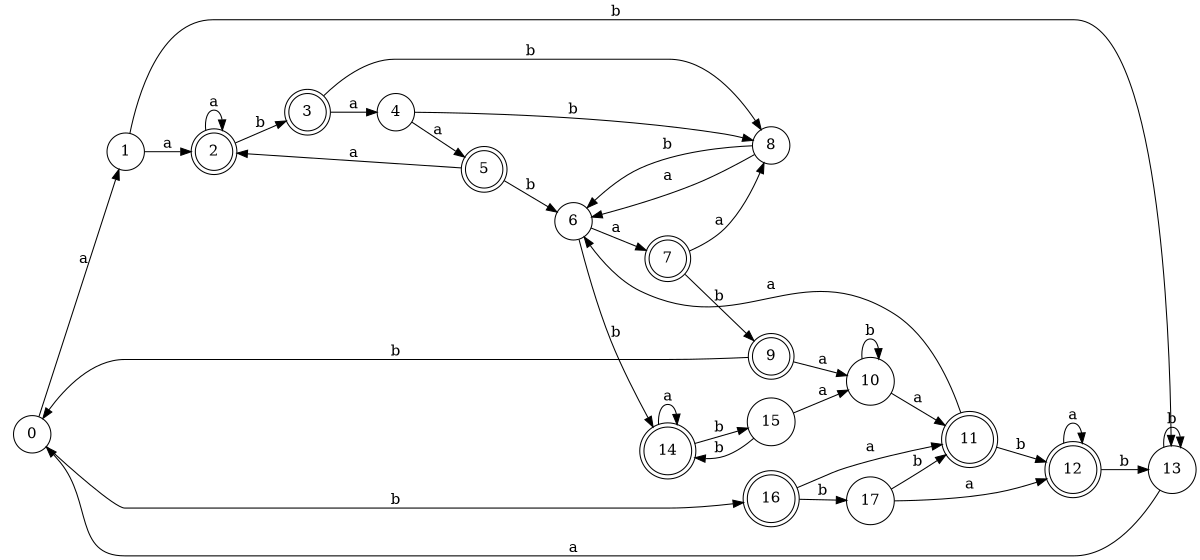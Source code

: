 digraph n15_3 {
__start0 [label="" shape="none"];

rankdir=LR;
size="8,5";

s0 [style="filled", color="black", fillcolor="white" shape="circle", label="0"];
s1 [style="filled", color="black", fillcolor="white" shape="circle", label="1"];
s2 [style="rounded,filled", color="black", fillcolor="white" shape="doublecircle", label="2"];
s3 [style="rounded,filled", color="black", fillcolor="white" shape="doublecircle", label="3"];
s4 [style="filled", color="black", fillcolor="white" shape="circle", label="4"];
s5 [style="rounded,filled", color="black", fillcolor="white" shape="doublecircle", label="5"];
s6 [style="filled", color="black", fillcolor="white" shape="circle", label="6"];
s7 [style="rounded,filled", color="black", fillcolor="white" shape="doublecircle", label="7"];
s8 [style="filled", color="black", fillcolor="white" shape="circle", label="8"];
s9 [style="rounded,filled", color="black", fillcolor="white" shape="doublecircle", label="9"];
s10 [style="filled", color="black", fillcolor="white" shape="circle", label="10"];
s11 [style="rounded,filled", color="black", fillcolor="white" shape="doublecircle", label="11"];
s12 [style="rounded,filled", color="black", fillcolor="white" shape="doublecircle", label="12"];
s13 [style="filled", color="black", fillcolor="white" shape="circle", label="13"];
s14 [style="rounded,filled", color="black", fillcolor="white" shape="doublecircle", label="14"];
s15 [style="filled", color="black", fillcolor="white" shape="circle", label="15"];
s16 [style="rounded,filled", color="black", fillcolor="white" shape="doublecircle", label="16"];
s17 [style="filled", color="black", fillcolor="white" shape="circle", label="17"];
s0 -> s1 [label="a"];
s0 -> s16 [label="b"];
s1 -> s2 [label="a"];
s1 -> s13 [label="b"];
s2 -> s2 [label="a"];
s2 -> s3 [label="b"];
s3 -> s4 [label="a"];
s3 -> s8 [label="b"];
s4 -> s5 [label="a"];
s4 -> s8 [label="b"];
s5 -> s2 [label="a"];
s5 -> s6 [label="b"];
s6 -> s7 [label="a"];
s6 -> s14 [label="b"];
s7 -> s8 [label="a"];
s7 -> s9 [label="b"];
s8 -> s6 [label="a"];
s8 -> s6 [label="b"];
s9 -> s10 [label="a"];
s9 -> s0 [label="b"];
s10 -> s11 [label="a"];
s10 -> s10 [label="b"];
s11 -> s6 [label="a"];
s11 -> s12 [label="b"];
s12 -> s12 [label="a"];
s12 -> s13 [label="b"];
s13 -> s0 [label="a"];
s13 -> s13 [label="b"];
s14 -> s14 [label="a"];
s14 -> s15 [label="b"];
s15 -> s10 [label="a"];
s15 -> s14 [label="b"];
s16 -> s11 [label="a"];
s16 -> s17 [label="b"];
s17 -> s12 [label="a"];
s17 -> s11 [label="b"];

}